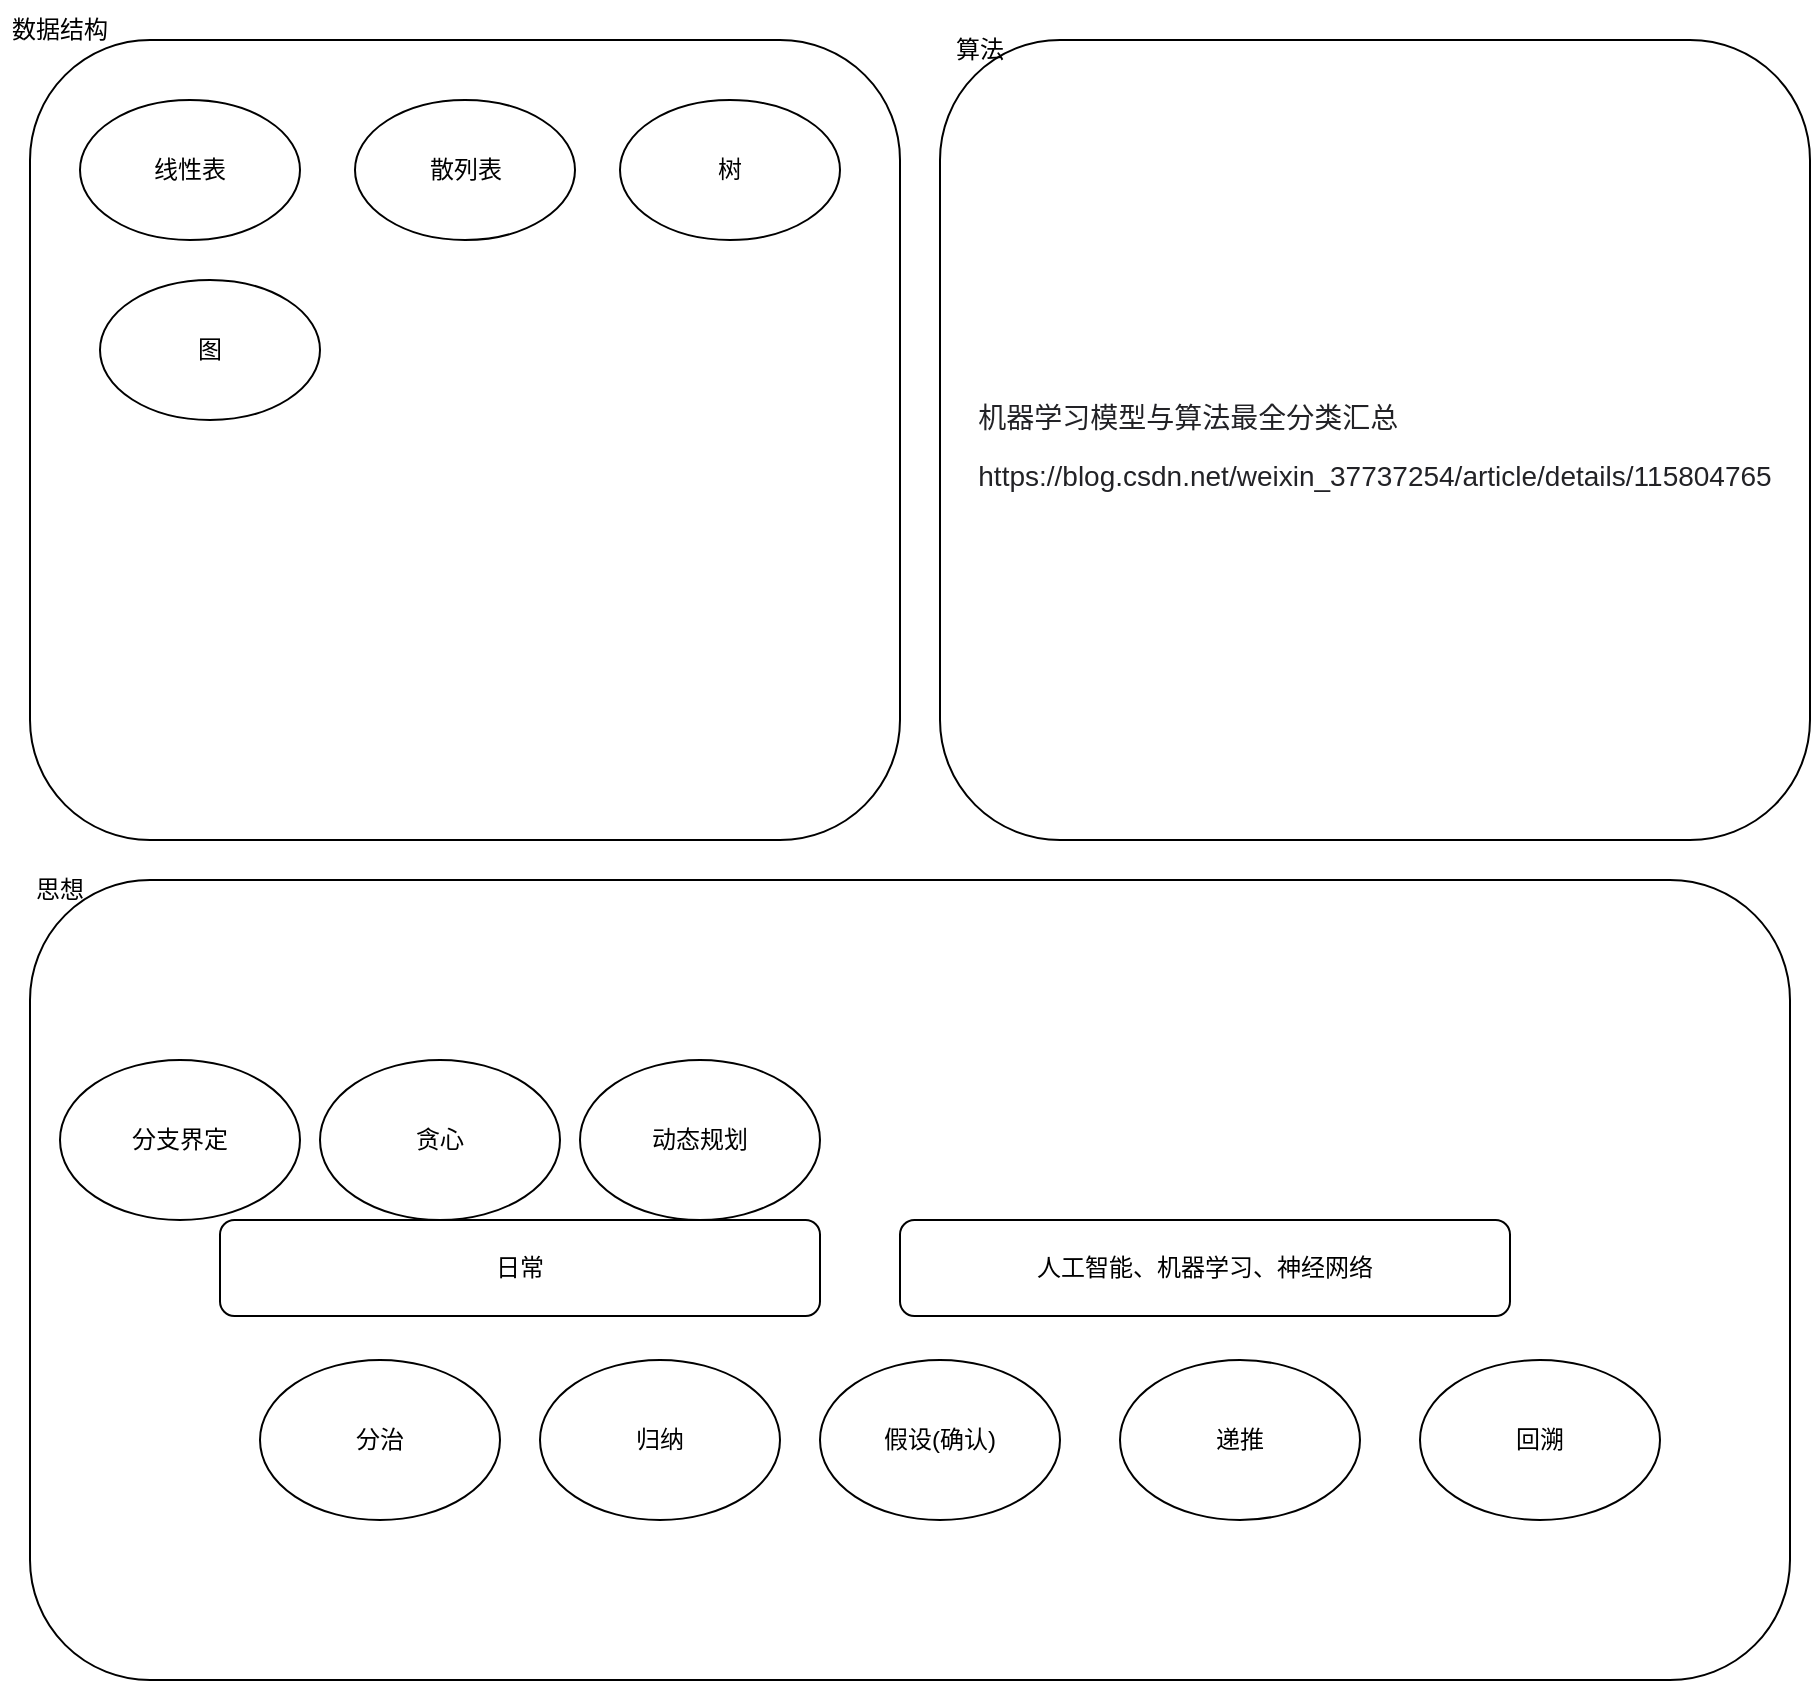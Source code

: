 <mxfile version="18.1.3" type="github">
  <diagram id="3j3rtyjbEsOOtvEA7Fhl" name="Page-1">
    <mxGraphModel dx="1422" dy="1552" grid="1" gridSize="10" guides="1" tooltips="1" connect="1" arrows="1" fold="1" page="1" pageScale="1" pageWidth="1169" pageHeight="827" math="0" shadow="0">
      <root>
        <mxCell id="0" />
        <mxCell id="1" parent="0" />
        <mxCell id="enHAw3quS3nbIoZ9q2Qp-11" value="" style="rounded=1;whiteSpace=wrap;html=1;" vertex="1" parent="1">
          <mxGeometry x="145" y="250" width="880" height="400" as="geometry" />
        </mxCell>
        <mxCell id="enHAw3quS3nbIoZ9q2Qp-1" value="分治" style="ellipse;whiteSpace=wrap;html=1;" vertex="1" parent="1">
          <mxGeometry x="260" y="490" width="120" height="80" as="geometry" />
        </mxCell>
        <mxCell id="enHAw3quS3nbIoZ9q2Qp-2" value="归纳" style="ellipse;whiteSpace=wrap;html=1;" vertex="1" parent="1">
          <mxGeometry x="400" y="490" width="120" height="80" as="geometry" />
        </mxCell>
        <mxCell id="enHAw3quS3nbIoZ9q2Qp-3" value="假设(确认)" style="ellipse;whiteSpace=wrap;html=1;" vertex="1" parent="1">
          <mxGeometry x="540" y="490" width="120" height="80" as="geometry" />
        </mxCell>
        <mxCell id="enHAw3quS3nbIoZ9q2Qp-4" value="回溯" style="ellipse;whiteSpace=wrap;html=1;" vertex="1" parent="1">
          <mxGeometry x="840" y="490" width="120" height="80" as="geometry" />
        </mxCell>
        <mxCell id="enHAw3quS3nbIoZ9q2Qp-5" value="日常" style="rounded=1;whiteSpace=wrap;html=1;" vertex="1" parent="1">
          <mxGeometry x="240" y="420" width="300" height="48" as="geometry" />
        </mxCell>
        <mxCell id="enHAw3quS3nbIoZ9q2Qp-6" value="人工智能、机器学习、神经网络" style="rounded=1;whiteSpace=wrap;html=1;" vertex="1" parent="1">
          <mxGeometry x="580" y="420" width="305" height="48" as="geometry" />
        </mxCell>
        <mxCell id="enHAw3quS3nbIoZ9q2Qp-7" value="分支界定" style="ellipse;whiteSpace=wrap;html=1;" vertex="1" parent="1">
          <mxGeometry x="160" y="340" width="120" height="80" as="geometry" />
        </mxCell>
        <mxCell id="enHAw3quS3nbIoZ9q2Qp-8" value="贪心" style="ellipse;whiteSpace=wrap;html=1;" vertex="1" parent="1">
          <mxGeometry x="290" y="340" width="120" height="80" as="geometry" />
        </mxCell>
        <mxCell id="enHAw3quS3nbIoZ9q2Qp-9" value="动态规划" style="ellipse;whiteSpace=wrap;html=1;" vertex="1" parent="1">
          <mxGeometry x="420" y="340" width="120" height="80" as="geometry" />
        </mxCell>
        <mxCell id="enHAw3quS3nbIoZ9q2Qp-10" value="递推" style="ellipse;whiteSpace=wrap;html=1;" vertex="1" parent="1">
          <mxGeometry x="690" y="490" width="120" height="80" as="geometry" />
        </mxCell>
        <mxCell id="enHAw3quS3nbIoZ9q2Qp-12" value="思想" style="text;html=1;strokeColor=none;fillColor=none;align=center;verticalAlign=middle;whiteSpace=wrap;rounded=0;" vertex="1" parent="1">
          <mxGeometry x="130" y="240" width="60" height="30" as="geometry" />
        </mxCell>
        <mxCell id="enHAw3quS3nbIoZ9q2Qp-13" value="" style="rounded=1;whiteSpace=wrap;html=1;" vertex="1" parent="1">
          <mxGeometry x="145" y="-170" width="435" height="400" as="geometry" />
        </mxCell>
        <mxCell id="enHAw3quS3nbIoZ9q2Qp-14" value="&lt;h1 style=&quot;box-sizing: border-box; outline: 0px; margin: 0px; padding: 0px; overflow-wrap: break-word; word-break: break-all; text-align: start; background-color: rgb(255, 255, 255);&quot; id=&quot;articleContentId&quot; class=&quot;title-article&quot;&gt;&lt;font style=&quot;font-size: 14px; font-weight: normal;&quot;&gt;&lt;font style=&quot;&quot; face=&quot;PingFang SC, Microsoft YaHei, SimHei, Arial, SimSun&quot; color=&quot;#222226&quot;&gt;机器学习模型与算法最全分类汇总&lt;/font&gt;&lt;br&gt;&lt;font style=&quot;&quot; face=&quot;PingFang SC, Microsoft YaHei, SimHei, Arial, SimSun&quot; color=&quot;#222226&quot;&gt;https://blog.csdn.net/weixin_37737254/article/details/115804765&lt;/font&gt;&lt;/font&gt;&lt;br&gt;&lt;/h1&gt;" style="rounded=1;whiteSpace=wrap;html=1;" vertex="1" parent="1">
          <mxGeometry x="600" y="-170" width="435" height="400" as="geometry" />
        </mxCell>
        <mxCell id="enHAw3quS3nbIoZ9q2Qp-15" value="数据结构" style="text;html=1;strokeColor=none;fillColor=none;align=center;verticalAlign=middle;whiteSpace=wrap;rounded=0;" vertex="1" parent="1">
          <mxGeometry x="130" y="-190" width="60" height="30" as="geometry" />
        </mxCell>
        <mxCell id="enHAw3quS3nbIoZ9q2Qp-16" value="算法" style="text;html=1;strokeColor=none;fillColor=none;align=center;verticalAlign=middle;whiteSpace=wrap;rounded=0;" vertex="1" parent="1">
          <mxGeometry x="590" y="-180" width="60" height="30" as="geometry" />
        </mxCell>
        <mxCell id="enHAw3quS3nbIoZ9q2Qp-17" value="线性表" style="ellipse;whiteSpace=wrap;html=1;" vertex="1" parent="1">
          <mxGeometry x="170" y="-140" width="110" height="70" as="geometry" />
        </mxCell>
        <mxCell id="enHAw3quS3nbIoZ9q2Qp-18" value="散列表" style="ellipse;whiteSpace=wrap;html=1;" vertex="1" parent="1">
          <mxGeometry x="307.5" y="-140" width="110" height="70" as="geometry" />
        </mxCell>
        <mxCell id="enHAw3quS3nbIoZ9q2Qp-19" value="树" style="ellipse;whiteSpace=wrap;html=1;" vertex="1" parent="1">
          <mxGeometry x="440" y="-140" width="110" height="70" as="geometry" />
        </mxCell>
        <mxCell id="enHAw3quS3nbIoZ9q2Qp-20" value="图" style="ellipse;whiteSpace=wrap;html=1;" vertex="1" parent="1">
          <mxGeometry x="180" y="-50" width="110" height="70" as="geometry" />
        </mxCell>
      </root>
    </mxGraphModel>
  </diagram>
</mxfile>
